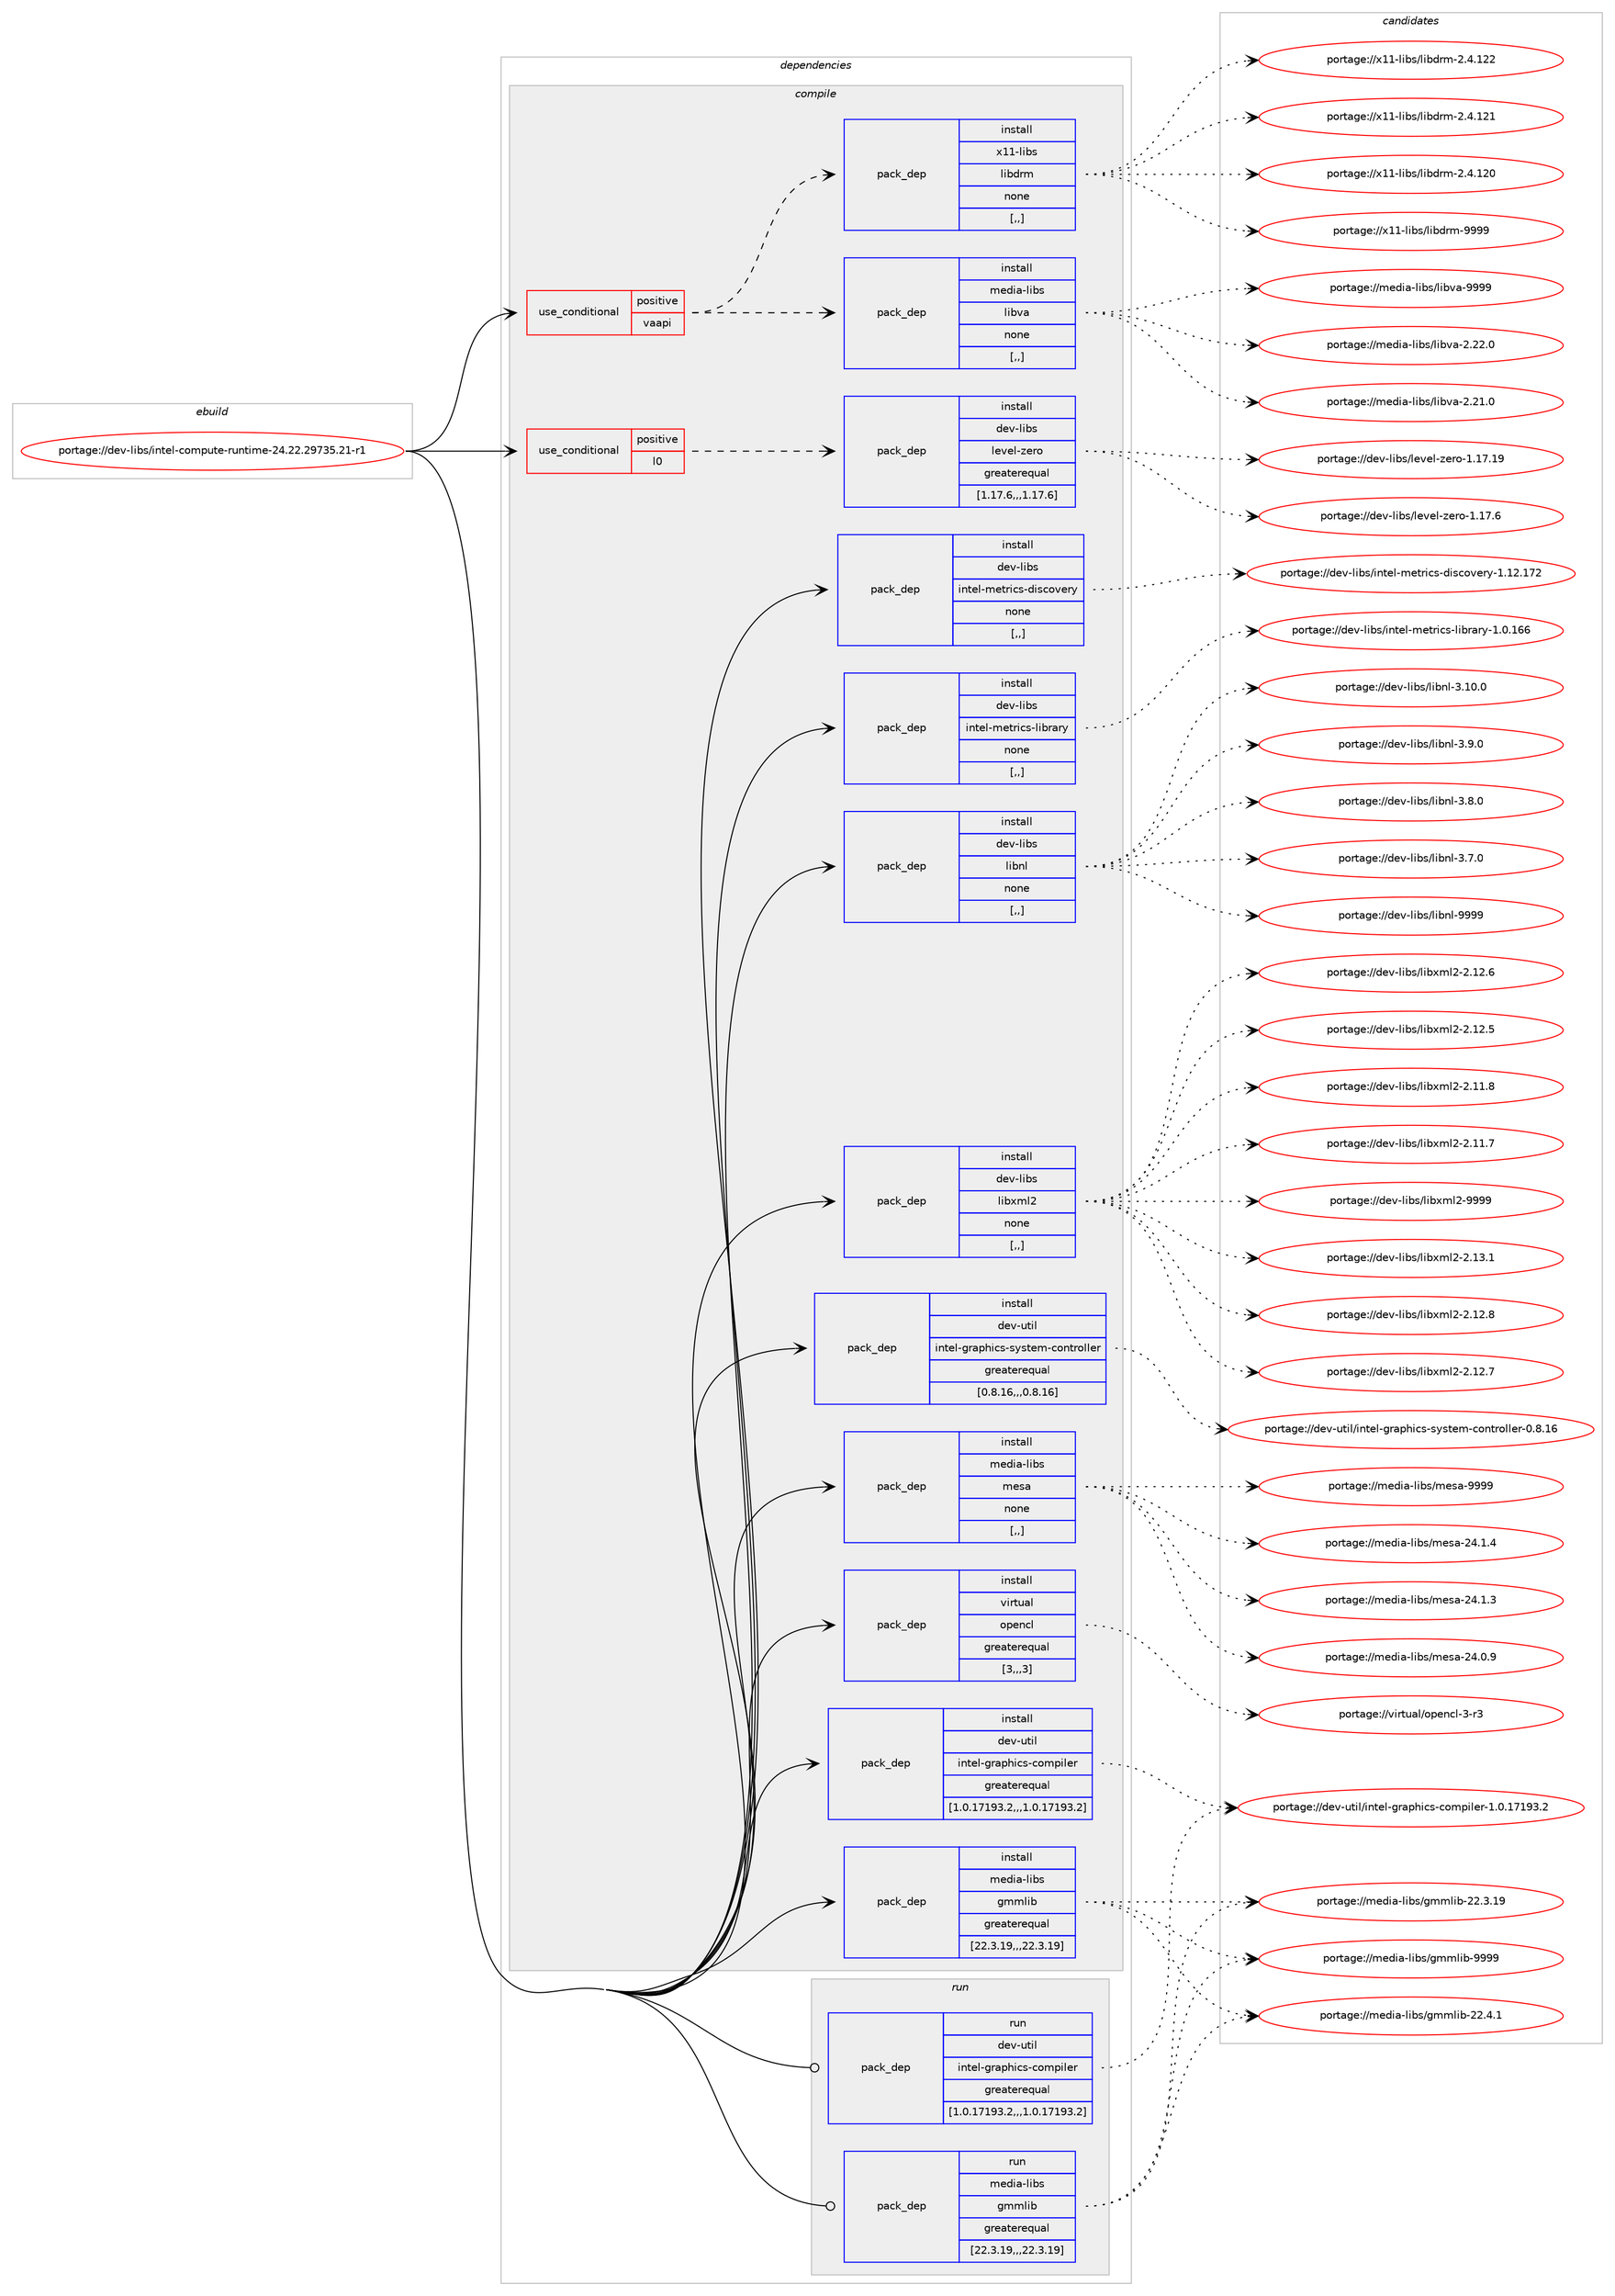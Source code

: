 digraph prolog {

# *************
# Graph options
# *************

newrank=true;
concentrate=true;
compound=true;
graph [rankdir=LR,fontname=Helvetica,fontsize=10,ranksep=1.5];#, ranksep=2.5, nodesep=0.2];
edge  [arrowhead=vee];
node  [fontname=Helvetica,fontsize=10];

# **********
# The ebuild
# **********

subgraph cluster_leftcol {
color=gray;
label=<<i>ebuild</i>>;
id [label="portage://dev-libs/intel-compute-runtime-24.22.29735.21-r1", color=red, width=4, href="../dev-libs/intel-compute-runtime-24.22.29735.21-r1.svg"];
}

# ****************
# The dependencies
# ****************

subgraph cluster_midcol {
color=gray;
label=<<i>dependencies</i>>;
subgraph cluster_compile {
fillcolor="#eeeeee";
style=filled;
label=<<i>compile</i>>;
subgraph cond26507 {
dependency108875 [label=<<TABLE BORDER="0" CELLBORDER="1" CELLSPACING="0" CELLPADDING="4"><TR><TD ROWSPAN="3" CELLPADDING="10">use_conditional</TD></TR><TR><TD>positive</TD></TR><TR><TD>l0</TD></TR></TABLE>>, shape=none, color=red];
subgraph pack81195 {
dependency108876 [label=<<TABLE BORDER="0" CELLBORDER="1" CELLSPACING="0" CELLPADDING="4" WIDTH="220"><TR><TD ROWSPAN="6" CELLPADDING="30">pack_dep</TD></TR><TR><TD WIDTH="110">install</TD></TR><TR><TD>dev-libs</TD></TR><TR><TD>level-zero</TD></TR><TR><TD>greaterequal</TD></TR><TR><TD>[1.17.6,,,1.17.6]</TD></TR></TABLE>>, shape=none, color=blue];
}
dependency108875:e -> dependency108876:w [weight=20,style="dashed",arrowhead="vee"];
}
id:e -> dependency108875:w [weight=20,style="solid",arrowhead="vee"];
subgraph cond26508 {
dependency108877 [label=<<TABLE BORDER="0" CELLBORDER="1" CELLSPACING="0" CELLPADDING="4"><TR><TD ROWSPAN="3" CELLPADDING="10">use_conditional</TD></TR><TR><TD>positive</TD></TR><TR><TD>vaapi</TD></TR></TABLE>>, shape=none, color=red];
subgraph pack81196 {
dependency108878 [label=<<TABLE BORDER="0" CELLBORDER="1" CELLSPACING="0" CELLPADDING="4" WIDTH="220"><TR><TD ROWSPAN="6" CELLPADDING="30">pack_dep</TD></TR><TR><TD WIDTH="110">install</TD></TR><TR><TD>x11-libs</TD></TR><TR><TD>libdrm</TD></TR><TR><TD>none</TD></TR><TR><TD>[,,]</TD></TR></TABLE>>, shape=none, color=blue];
}
dependency108877:e -> dependency108878:w [weight=20,style="dashed",arrowhead="vee"];
subgraph pack81197 {
dependency108879 [label=<<TABLE BORDER="0" CELLBORDER="1" CELLSPACING="0" CELLPADDING="4" WIDTH="220"><TR><TD ROWSPAN="6" CELLPADDING="30">pack_dep</TD></TR><TR><TD WIDTH="110">install</TD></TR><TR><TD>media-libs</TD></TR><TR><TD>libva</TD></TR><TR><TD>none</TD></TR><TR><TD>[,,]</TD></TR></TABLE>>, shape=none, color=blue];
}
dependency108877:e -> dependency108879:w [weight=20,style="dashed",arrowhead="vee"];
}
id:e -> dependency108877:w [weight=20,style="solid",arrowhead="vee"];
subgraph pack81198 {
dependency108880 [label=<<TABLE BORDER="0" CELLBORDER="1" CELLSPACING="0" CELLPADDING="4" WIDTH="220"><TR><TD ROWSPAN="6" CELLPADDING="30">pack_dep</TD></TR><TR><TD WIDTH="110">install</TD></TR><TR><TD>dev-libs</TD></TR><TR><TD>intel-metrics-discovery</TD></TR><TR><TD>none</TD></TR><TR><TD>[,,]</TD></TR></TABLE>>, shape=none, color=blue];
}
id:e -> dependency108880:w [weight=20,style="solid",arrowhead="vee"];
subgraph pack81199 {
dependency108881 [label=<<TABLE BORDER="0" CELLBORDER="1" CELLSPACING="0" CELLPADDING="4" WIDTH="220"><TR><TD ROWSPAN="6" CELLPADDING="30">pack_dep</TD></TR><TR><TD WIDTH="110">install</TD></TR><TR><TD>dev-libs</TD></TR><TR><TD>intel-metrics-library</TD></TR><TR><TD>none</TD></TR><TR><TD>[,,]</TD></TR></TABLE>>, shape=none, color=blue];
}
id:e -> dependency108881:w [weight=20,style="solid",arrowhead="vee"];
subgraph pack81200 {
dependency108882 [label=<<TABLE BORDER="0" CELLBORDER="1" CELLSPACING="0" CELLPADDING="4" WIDTH="220"><TR><TD ROWSPAN="6" CELLPADDING="30">pack_dep</TD></TR><TR><TD WIDTH="110">install</TD></TR><TR><TD>dev-libs</TD></TR><TR><TD>libnl</TD></TR><TR><TD>none</TD></TR><TR><TD>[,,]</TD></TR></TABLE>>, shape=none, color=blue];
}
id:e -> dependency108882:w [weight=20,style="solid",arrowhead="vee"];
subgraph pack81201 {
dependency108883 [label=<<TABLE BORDER="0" CELLBORDER="1" CELLSPACING="0" CELLPADDING="4" WIDTH="220"><TR><TD ROWSPAN="6" CELLPADDING="30">pack_dep</TD></TR><TR><TD WIDTH="110">install</TD></TR><TR><TD>dev-libs</TD></TR><TR><TD>libxml2</TD></TR><TR><TD>none</TD></TR><TR><TD>[,,]</TD></TR></TABLE>>, shape=none, color=blue];
}
id:e -> dependency108883:w [weight=20,style="solid",arrowhead="vee"];
subgraph pack81202 {
dependency108884 [label=<<TABLE BORDER="0" CELLBORDER="1" CELLSPACING="0" CELLPADDING="4" WIDTH="220"><TR><TD ROWSPAN="6" CELLPADDING="30">pack_dep</TD></TR><TR><TD WIDTH="110">install</TD></TR><TR><TD>dev-util</TD></TR><TR><TD>intel-graphics-compiler</TD></TR><TR><TD>greaterequal</TD></TR><TR><TD>[1.0.17193.2,,,1.0.17193.2]</TD></TR></TABLE>>, shape=none, color=blue];
}
id:e -> dependency108884:w [weight=20,style="solid",arrowhead="vee"];
subgraph pack81203 {
dependency108885 [label=<<TABLE BORDER="0" CELLBORDER="1" CELLSPACING="0" CELLPADDING="4" WIDTH="220"><TR><TD ROWSPAN="6" CELLPADDING="30">pack_dep</TD></TR><TR><TD WIDTH="110">install</TD></TR><TR><TD>dev-util</TD></TR><TR><TD>intel-graphics-system-controller</TD></TR><TR><TD>greaterequal</TD></TR><TR><TD>[0.8.16,,,0.8.16]</TD></TR></TABLE>>, shape=none, color=blue];
}
id:e -> dependency108885:w [weight=20,style="solid",arrowhead="vee"];
subgraph pack81204 {
dependency108886 [label=<<TABLE BORDER="0" CELLBORDER="1" CELLSPACING="0" CELLPADDING="4" WIDTH="220"><TR><TD ROWSPAN="6" CELLPADDING="30">pack_dep</TD></TR><TR><TD WIDTH="110">install</TD></TR><TR><TD>media-libs</TD></TR><TR><TD>gmmlib</TD></TR><TR><TD>greaterequal</TD></TR><TR><TD>[22.3.19,,,22.3.19]</TD></TR></TABLE>>, shape=none, color=blue];
}
id:e -> dependency108886:w [weight=20,style="solid",arrowhead="vee"];
subgraph pack81205 {
dependency108887 [label=<<TABLE BORDER="0" CELLBORDER="1" CELLSPACING="0" CELLPADDING="4" WIDTH="220"><TR><TD ROWSPAN="6" CELLPADDING="30">pack_dep</TD></TR><TR><TD WIDTH="110">install</TD></TR><TR><TD>media-libs</TD></TR><TR><TD>mesa</TD></TR><TR><TD>none</TD></TR><TR><TD>[,,]</TD></TR></TABLE>>, shape=none, color=blue];
}
id:e -> dependency108887:w [weight=20,style="solid",arrowhead="vee"];
subgraph pack81206 {
dependency108888 [label=<<TABLE BORDER="0" CELLBORDER="1" CELLSPACING="0" CELLPADDING="4" WIDTH="220"><TR><TD ROWSPAN="6" CELLPADDING="30">pack_dep</TD></TR><TR><TD WIDTH="110">install</TD></TR><TR><TD>virtual</TD></TR><TR><TD>opencl</TD></TR><TR><TD>greaterequal</TD></TR><TR><TD>[3,,,3]</TD></TR></TABLE>>, shape=none, color=blue];
}
id:e -> dependency108888:w [weight=20,style="solid",arrowhead="vee"];
}
subgraph cluster_compileandrun {
fillcolor="#eeeeee";
style=filled;
label=<<i>compile and run</i>>;
}
subgraph cluster_run {
fillcolor="#eeeeee";
style=filled;
label=<<i>run</i>>;
subgraph pack81207 {
dependency108889 [label=<<TABLE BORDER="0" CELLBORDER="1" CELLSPACING="0" CELLPADDING="4" WIDTH="220"><TR><TD ROWSPAN="6" CELLPADDING="30">pack_dep</TD></TR><TR><TD WIDTH="110">run</TD></TR><TR><TD>dev-util</TD></TR><TR><TD>intel-graphics-compiler</TD></TR><TR><TD>greaterequal</TD></TR><TR><TD>[1.0.17193.2,,,1.0.17193.2]</TD></TR></TABLE>>, shape=none, color=blue];
}
id:e -> dependency108889:w [weight=20,style="solid",arrowhead="odot"];
subgraph pack81208 {
dependency108890 [label=<<TABLE BORDER="0" CELLBORDER="1" CELLSPACING="0" CELLPADDING="4" WIDTH="220"><TR><TD ROWSPAN="6" CELLPADDING="30">pack_dep</TD></TR><TR><TD WIDTH="110">run</TD></TR><TR><TD>media-libs</TD></TR><TR><TD>gmmlib</TD></TR><TR><TD>greaterequal</TD></TR><TR><TD>[22.3.19,,,22.3.19]</TD></TR></TABLE>>, shape=none, color=blue];
}
id:e -> dependency108890:w [weight=20,style="solid",arrowhead="odot"];
}
}

# **************
# The candidates
# **************

subgraph cluster_choices {
rank=same;
color=gray;
label=<<i>candidates</i>>;

subgraph choice81195 {
color=black;
nodesep=1;
choice100101118451081059811547108101118101108451221011141114549464955464957 [label="portage://dev-libs/level-zero-1.17.19", color=red, width=4,href="../dev-libs/level-zero-1.17.19.svg"];
choice1001011184510810598115471081011181011084512210111411145494649554654 [label="portage://dev-libs/level-zero-1.17.6", color=red, width=4,href="../dev-libs/level-zero-1.17.6.svg"];
dependency108876:e -> choice100101118451081059811547108101118101108451221011141114549464955464957:w [style=dotted,weight="100"];
dependency108876:e -> choice1001011184510810598115471081011181011084512210111411145494649554654:w [style=dotted,weight="100"];
}
subgraph choice81196 {
color=black;
nodesep=1;
choice1204949451081059811547108105981001141094557575757 [label="portage://x11-libs/libdrm-9999", color=red, width=4,href="../x11-libs/libdrm-9999.svg"];
choice1204949451081059811547108105981001141094550465246495050 [label="portage://x11-libs/libdrm-2.4.122", color=red, width=4,href="../x11-libs/libdrm-2.4.122.svg"];
choice1204949451081059811547108105981001141094550465246495049 [label="portage://x11-libs/libdrm-2.4.121", color=red, width=4,href="../x11-libs/libdrm-2.4.121.svg"];
choice1204949451081059811547108105981001141094550465246495048 [label="portage://x11-libs/libdrm-2.4.120", color=red, width=4,href="../x11-libs/libdrm-2.4.120.svg"];
dependency108878:e -> choice1204949451081059811547108105981001141094557575757:w [style=dotted,weight="100"];
dependency108878:e -> choice1204949451081059811547108105981001141094550465246495050:w [style=dotted,weight="100"];
dependency108878:e -> choice1204949451081059811547108105981001141094550465246495049:w [style=dotted,weight="100"];
dependency108878:e -> choice1204949451081059811547108105981001141094550465246495048:w [style=dotted,weight="100"];
}
subgraph choice81197 {
color=black;
nodesep=1;
choice1091011001059745108105981154710810598118974557575757 [label="portage://media-libs/libva-9999", color=red, width=4,href="../media-libs/libva-9999.svg"];
choice10910110010597451081059811547108105981189745504650504648 [label="portage://media-libs/libva-2.22.0", color=red, width=4,href="../media-libs/libva-2.22.0.svg"];
choice10910110010597451081059811547108105981189745504650494648 [label="portage://media-libs/libva-2.21.0", color=red, width=4,href="../media-libs/libva-2.21.0.svg"];
dependency108879:e -> choice1091011001059745108105981154710810598118974557575757:w [style=dotted,weight="100"];
dependency108879:e -> choice10910110010597451081059811547108105981189745504650504648:w [style=dotted,weight="100"];
dependency108879:e -> choice10910110010597451081059811547108105981189745504650494648:w [style=dotted,weight="100"];
}
subgraph choice81198 {
color=black;
nodesep=1;
choice10010111845108105981154710511011610110845109101116114105991154510010511599111118101114121454946495046495550 [label="portage://dev-libs/intel-metrics-discovery-1.12.172", color=red, width=4,href="../dev-libs/intel-metrics-discovery-1.12.172.svg"];
dependency108880:e -> choice10010111845108105981154710511011610110845109101116114105991154510010511599111118101114121454946495046495550:w [style=dotted,weight="100"];
}
subgraph choice81199 {
color=black;
nodesep=1;
choice10010111845108105981154710511011610110845109101116114105991154510810598114971141214549464846495454 [label="portage://dev-libs/intel-metrics-library-1.0.166", color=red, width=4,href="../dev-libs/intel-metrics-library-1.0.166.svg"];
dependency108881:e -> choice10010111845108105981154710511011610110845109101116114105991154510810598114971141214549464846495454:w [style=dotted,weight="100"];
}
subgraph choice81200 {
color=black;
nodesep=1;
choice100101118451081059811547108105981101084557575757 [label="portage://dev-libs/libnl-9999", color=red, width=4,href="../dev-libs/libnl-9999.svg"];
choice1001011184510810598115471081059811010845514649484648 [label="portage://dev-libs/libnl-3.10.0", color=red, width=4,href="../dev-libs/libnl-3.10.0.svg"];
choice10010111845108105981154710810598110108455146574648 [label="portage://dev-libs/libnl-3.9.0", color=red, width=4,href="../dev-libs/libnl-3.9.0.svg"];
choice10010111845108105981154710810598110108455146564648 [label="portage://dev-libs/libnl-3.8.0", color=red, width=4,href="../dev-libs/libnl-3.8.0.svg"];
choice10010111845108105981154710810598110108455146554648 [label="portage://dev-libs/libnl-3.7.0", color=red, width=4,href="../dev-libs/libnl-3.7.0.svg"];
dependency108882:e -> choice100101118451081059811547108105981101084557575757:w [style=dotted,weight="100"];
dependency108882:e -> choice1001011184510810598115471081059811010845514649484648:w [style=dotted,weight="100"];
dependency108882:e -> choice10010111845108105981154710810598110108455146574648:w [style=dotted,weight="100"];
dependency108882:e -> choice10010111845108105981154710810598110108455146564648:w [style=dotted,weight="100"];
dependency108882:e -> choice10010111845108105981154710810598110108455146554648:w [style=dotted,weight="100"];
}
subgraph choice81201 {
color=black;
nodesep=1;
choice10010111845108105981154710810598120109108504557575757 [label="portage://dev-libs/libxml2-9999", color=red, width=4,href="../dev-libs/libxml2-9999.svg"];
choice100101118451081059811547108105981201091085045504649514649 [label="portage://dev-libs/libxml2-2.13.1", color=red, width=4,href="../dev-libs/libxml2-2.13.1.svg"];
choice100101118451081059811547108105981201091085045504649504656 [label="portage://dev-libs/libxml2-2.12.8", color=red, width=4,href="../dev-libs/libxml2-2.12.8.svg"];
choice100101118451081059811547108105981201091085045504649504655 [label="portage://dev-libs/libxml2-2.12.7", color=red, width=4,href="../dev-libs/libxml2-2.12.7.svg"];
choice100101118451081059811547108105981201091085045504649504654 [label="portage://dev-libs/libxml2-2.12.6", color=red, width=4,href="../dev-libs/libxml2-2.12.6.svg"];
choice100101118451081059811547108105981201091085045504649504653 [label="portage://dev-libs/libxml2-2.12.5", color=red, width=4,href="../dev-libs/libxml2-2.12.5.svg"];
choice100101118451081059811547108105981201091085045504649494656 [label="portage://dev-libs/libxml2-2.11.8", color=red, width=4,href="../dev-libs/libxml2-2.11.8.svg"];
choice100101118451081059811547108105981201091085045504649494655 [label="portage://dev-libs/libxml2-2.11.7", color=red, width=4,href="../dev-libs/libxml2-2.11.7.svg"];
dependency108883:e -> choice10010111845108105981154710810598120109108504557575757:w [style=dotted,weight="100"];
dependency108883:e -> choice100101118451081059811547108105981201091085045504649514649:w [style=dotted,weight="100"];
dependency108883:e -> choice100101118451081059811547108105981201091085045504649504656:w [style=dotted,weight="100"];
dependency108883:e -> choice100101118451081059811547108105981201091085045504649504655:w [style=dotted,weight="100"];
dependency108883:e -> choice100101118451081059811547108105981201091085045504649504654:w [style=dotted,weight="100"];
dependency108883:e -> choice100101118451081059811547108105981201091085045504649504653:w [style=dotted,weight="100"];
dependency108883:e -> choice100101118451081059811547108105981201091085045504649494656:w [style=dotted,weight="100"];
dependency108883:e -> choice100101118451081059811547108105981201091085045504649494655:w [style=dotted,weight="100"];
}
subgraph choice81202 {
color=black;
nodesep=1;
choice10010111845117116105108471051101161011084510311497112104105991154599111109112105108101114454946484649554957514650 [label="portage://dev-util/intel-graphics-compiler-1.0.17193.2", color=red, width=4,href="../dev-util/intel-graphics-compiler-1.0.17193.2.svg"];
dependency108884:e -> choice10010111845117116105108471051101161011084510311497112104105991154599111109112105108101114454946484649554957514650:w [style=dotted,weight="100"];
}
subgraph choice81203 {
color=black;
nodesep=1;
choice100101118451171161051084710511011610110845103114971121041059911545115121115116101109459911111011611411110810810111445484656464954 [label="portage://dev-util/intel-graphics-system-controller-0.8.16", color=red, width=4,href="../dev-util/intel-graphics-system-controller-0.8.16.svg"];
dependency108885:e -> choice100101118451171161051084710511011610110845103114971121041059911545115121115116101109459911111011611411110810810111445484656464954:w [style=dotted,weight="100"];
}
subgraph choice81204 {
color=black;
nodesep=1;
choice10910110010597451081059811547103109109108105984557575757 [label="portage://media-libs/gmmlib-9999", color=red, width=4,href="../media-libs/gmmlib-9999.svg"];
choice109101100105974510810598115471031091091081059845505046524649 [label="portage://media-libs/gmmlib-22.4.1", color=red, width=4,href="../media-libs/gmmlib-22.4.1.svg"];
choice10910110010597451081059811547103109109108105984550504651464957 [label="portage://media-libs/gmmlib-22.3.19", color=red, width=4,href="../media-libs/gmmlib-22.3.19.svg"];
dependency108886:e -> choice10910110010597451081059811547103109109108105984557575757:w [style=dotted,weight="100"];
dependency108886:e -> choice109101100105974510810598115471031091091081059845505046524649:w [style=dotted,weight="100"];
dependency108886:e -> choice10910110010597451081059811547103109109108105984550504651464957:w [style=dotted,weight="100"];
}
subgraph choice81205 {
color=black;
nodesep=1;
choice10910110010597451081059811547109101115974557575757 [label="portage://media-libs/mesa-9999", color=red, width=4,href="../media-libs/mesa-9999.svg"];
choice109101100105974510810598115471091011159745505246494652 [label="portage://media-libs/mesa-24.1.4", color=red, width=4,href="../media-libs/mesa-24.1.4.svg"];
choice109101100105974510810598115471091011159745505246494651 [label="portage://media-libs/mesa-24.1.3", color=red, width=4,href="../media-libs/mesa-24.1.3.svg"];
choice109101100105974510810598115471091011159745505246484657 [label="portage://media-libs/mesa-24.0.9", color=red, width=4,href="../media-libs/mesa-24.0.9.svg"];
dependency108887:e -> choice10910110010597451081059811547109101115974557575757:w [style=dotted,weight="100"];
dependency108887:e -> choice109101100105974510810598115471091011159745505246494652:w [style=dotted,weight="100"];
dependency108887:e -> choice109101100105974510810598115471091011159745505246494651:w [style=dotted,weight="100"];
dependency108887:e -> choice109101100105974510810598115471091011159745505246484657:w [style=dotted,weight="100"];
}
subgraph choice81206 {
color=black;
nodesep=1;
choice11810511411611797108471111121011109910845514511451 [label="portage://virtual/opencl-3-r3", color=red, width=4,href="../virtual/opencl-3-r3.svg"];
dependency108888:e -> choice11810511411611797108471111121011109910845514511451:w [style=dotted,weight="100"];
}
subgraph choice81207 {
color=black;
nodesep=1;
choice10010111845117116105108471051101161011084510311497112104105991154599111109112105108101114454946484649554957514650 [label="portage://dev-util/intel-graphics-compiler-1.0.17193.2", color=red, width=4,href="../dev-util/intel-graphics-compiler-1.0.17193.2.svg"];
dependency108889:e -> choice10010111845117116105108471051101161011084510311497112104105991154599111109112105108101114454946484649554957514650:w [style=dotted,weight="100"];
}
subgraph choice81208 {
color=black;
nodesep=1;
choice10910110010597451081059811547103109109108105984557575757 [label="portage://media-libs/gmmlib-9999", color=red, width=4,href="../media-libs/gmmlib-9999.svg"];
choice109101100105974510810598115471031091091081059845505046524649 [label="portage://media-libs/gmmlib-22.4.1", color=red, width=4,href="../media-libs/gmmlib-22.4.1.svg"];
choice10910110010597451081059811547103109109108105984550504651464957 [label="portage://media-libs/gmmlib-22.3.19", color=red, width=4,href="../media-libs/gmmlib-22.3.19.svg"];
dependency108890:e -> choice10910110010597451081059811547103109109108105984557575757:w [style=dotted,weight="100"];
dependency108890:e -> choice109101100105974510810598115471031091091081059845505046524649:w [style=dotted,weight="100"];
dependency108890:e -> choice10910110010597451081059811547103109109108105984550504651464957:w [style=dotted,weight="100"];
}
}

}
